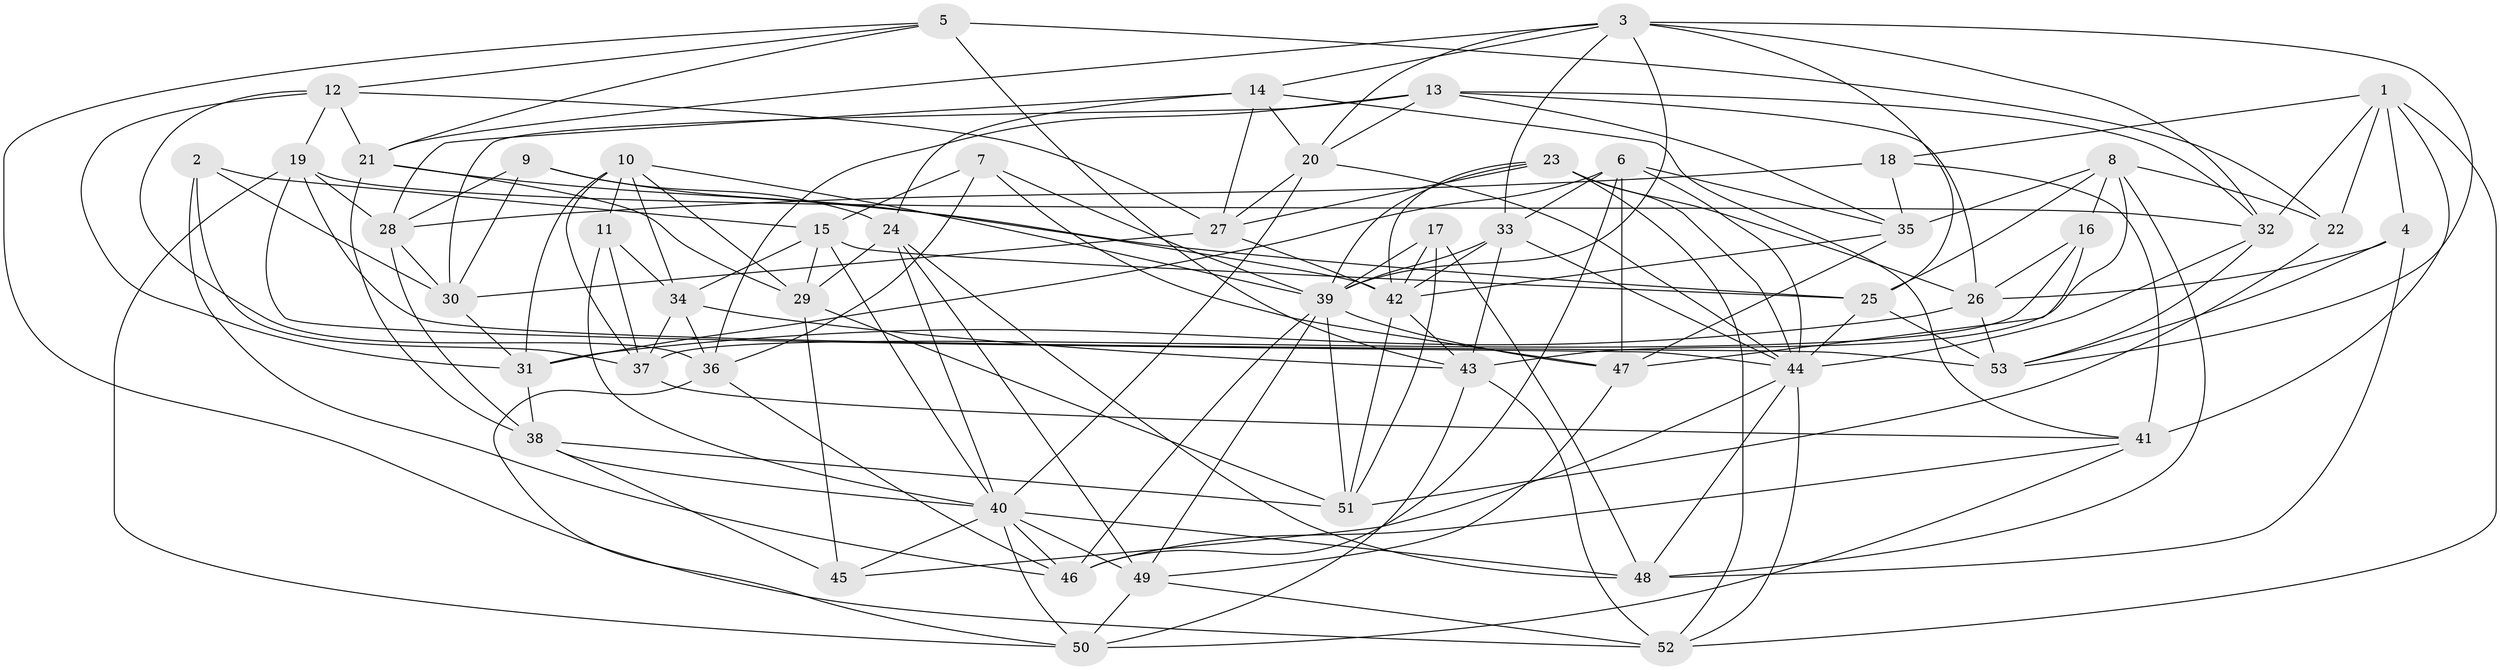 // original degree distribution, {4: 1.0}
// Generated by graph-tools (version 1.1) at 2025/50/03/09/25 03:50:47]
// undirected, 53 vertices, 157 edges
graph export_dot {
graph [start="1"]
  node [color=gray90,style=filled];
  1;
  2;
  3;
  4;
  5;
  6;
  7;
  8;
  9;
  10;
  11;
  12;
  13;
  14;
  15;
  16;
  17;
  18;
  19;
  20;
  21;
  22;
  23;
  24;
  25;
  26;
  27;
  28;
  29;
  30;
  31;
  32;
  33;
  34;
  35;
  36;
  37;
  38;
  39;
  40;
  41;
  42;
  43;
  44;
  45;
  46;
  47;
  48;
  49;
  50;
  51;
  52;
  53;
  1 -- 4 [weight=1.0];
  1 -- 18 [weight=1.0];
  1 -- 22 [weight=1.0];
  1 -- 32 [weight=1.0];
  1 -- 41 [weight=1.0];
  1 -- 52 [weight=1.0];
  2 -- 15 [weight=1.0];
  2 -- 30 [weight=1.0];
  2 -- 37 [weight=1.0];
  2 -- 46 [weight=1.0];
  3 -- 14 [weight=1.0];
  3 -- 20 [weight=1.0];
  3 -- 21 [weight=1.0];
  3 -- 25 [weight=1.0];
  3 -- 32 [weight=1.0];
  3 -- 33 [weight=1.0];
  3 -- 39 [weight=1.0];
  3 -- 53 [weight=1.0];
  4 -- 26 [weight=1.0];
  4 -- 48 [weight=1.0];
  4 -- 53 [weight=1.0];
  5 -- 12 [weight=1.0];
  5 -- 21 [weight=1.0];
  5 -- 22 [weight=1.0];
  5 -- 43 [weight=2.0];
  5 -- 52 [weight=1.0];
  6 -- 31 [weight=1.0];
  6 -- 33 [weight=1.0];
  6 -- 35 [weight=1.0];
  6 -- 44 [weight=1.0];
  6 -- 46 [weight=1.0];
  6 -- 47 [weight=1.0];
  7 -- 15 [weight=1.0];
  7 -- 36 [weight=1.0];
  7 -- 39 [weight=1.0];
  7 -- 47 [weight=1.0];
  8 -- 16 [weight=1.0];
  8 -- 22 [weight=1.0];
  8 -- 25 [weight=1.0];
  8 -- 35 [weight=1.0];
  8 -- 43 [weight=1.0];
  8 -- 48 [weight=1.0];
  9 -- 24 [weight=1.0];
  9 -- 28 [weight=1.0];
  9 -- 30 [weight=1.0];
  9 -- 42 [weight=1.0];
  10 -- 11 [weight=1.0];
  10 -- 29 [weight=1.0];
  10 -- 31 [weight=1.0];
  10 -- 34 [weight=1.0];
  10 -- 37 [weight=1.0];
  10 -- 39 [weight=1.0];
  11 -- 34 [weight=1.0];
  11 -- 37 [weight=1.0];
  11 -- 40 [weight=1.0];
  12 -- 19 [weight=1.0];
  12 -- 21 [weight=1.0];
  12 -- 27 [weight=1.0];
  12 -- 31 [weight=1.0];
  12 -- 36 [weight=1.0];
  13 -- 20 [weight=1.0];
  13 -- 26 [weight=1.0];
  13 -- 30 [weight=1.0];
  13 -- 32 [weight=1.0];
  13 -- 35 [weight=1.0];
  13 -- 36 [weight=1.0];
  14 -- 20 [weight=1.0];
  14 -- 24 [weight=1.0];
  14 -- 27 [weight=1.0];
  14 -- 28 [weight=1.0];
  14 -- 41 [weight=1.0];
  15 -- 25 [weight=1.0];
  15 -- 29 [weight=1.0];
  15 -- 34 [weight=1.0];
  15 -- 40 [weight=1.0];
  16 -- 26 [weight=1.0];
  16 -- 37 [weight=1.0];
  16 -- 47 [weight=1.0];
  17 -- 39 [weight=1.0];
  17 -- 42 [weight=1.0];
  17 -- 48 [weight=1.0];
  17 -- 51 [weight=1.0];
  18 -- 28 [weight=1.0];
  18 -- 35 [weight=1.0];
  18 -- 41 [weight=1.0];
  19 -- 28 [weight=1.0];
  19 -- 32 [weight=1.0];
  19 -- 44 [weight=1.0];
  19 -- 50 [weight=1.0];
  19 -- 53 [weight=1.0];
  20 -- 27 [weight=1.0];
  20 -- 40 [weight=1.0];
  20 -- 44 [weight=1.0];
  21 -- 25 [weight=1.0];
  21 -- 29 [weight=1.0];
  21 -- 38 [weight=1.0];
  22 -- 51 [weight=1.0];
  23 -- 26 [weight=1.0];
  23 -- 27 [weight=1.0];
  23 -- 39 [weight=1.0];
  23 -- 42 [weight=1.0];
  23 -- 44 [weight=1.0];
  23 -- 52 [weight=1.0];
  24 -- 29 [weight=1.0];
  24 -- 40 [weight=1.0];
  24 -- 48 [weight=1.0];
  24 -- 49 [weight=1.0];
  25 -- 44 [weight=1.0];
  25 -- 53 [weight=1.0];
  26 -- 31 [weight=1.0];
  26 -- 53 [weight=1.0];
  27 -- 30 [weight=1.0];
  27 -- 42 [weight=1.0];
  28 -- 30 [weight=1.0];
  28 -- 38 [weight=1.0];
  29 -- 45 [weight=1.0];
  29 -- 51 [weight=1.0];
  30 -- 31 [weight=1.0];
  31 -- 38 [weight=1.0];
  32 -- 44 [weight=1.0];
  32 -- 53 [weight=1.0];
  33 -- 39 [weight=1.0];
  33 -- 42 [weight=1.0];
  33 -- 43 [weight=1.0];
  33 -- 44 [weight=1.0];
  34 -- 36 [weight=1.0];
  34 -- 37 [weight=1.0];
  34 -- 43 [weight=1.0];
  35 -- 42 [weight=1.0];
  35 -- 47 [weight=1.0];
  36 -- 46 [weight=1.0];
  36 -- 50 [weight=1.0];
  37 -- 41 [weight=1.0];
  38 -- 40 [weight=1.0];
  38 -- 45 [weight=1.0];
  38 -- 51 [weight=1.0];
  39 -- 46 [weight=1.0];
  39 -- 47 [weight=1.0];
  39 -- 49 [weight=1.0];
  39 -- 51 [weight=1.0];
  40 -- 45 [weight=1.0];
  40 -- 46 [weight=1.0];
  40 -- 48 [weight=1.0];
  40 -- 49 [weight=1.0];
  40 -- 50 [weight=1.0];
  41 -- 46 [weight=1.0];
  41 -- 50 [weight=1.0];
  42 -- 43 [weight=1.0];
  42 -- 51 [weight=1.0];
  43 -- 50 [weight=1.0];
  43 -- 52 [weight=1.0];
  44 -- 45 [weight=1.0];
  44 -- 48 [weight=1.0];
  44 -- 52 [weight=1.0];
  47 -- 49 [weight=1.0];
  49 -- 50 [weight=1.0];
  49 -- 52 [weight=1.0];
}
